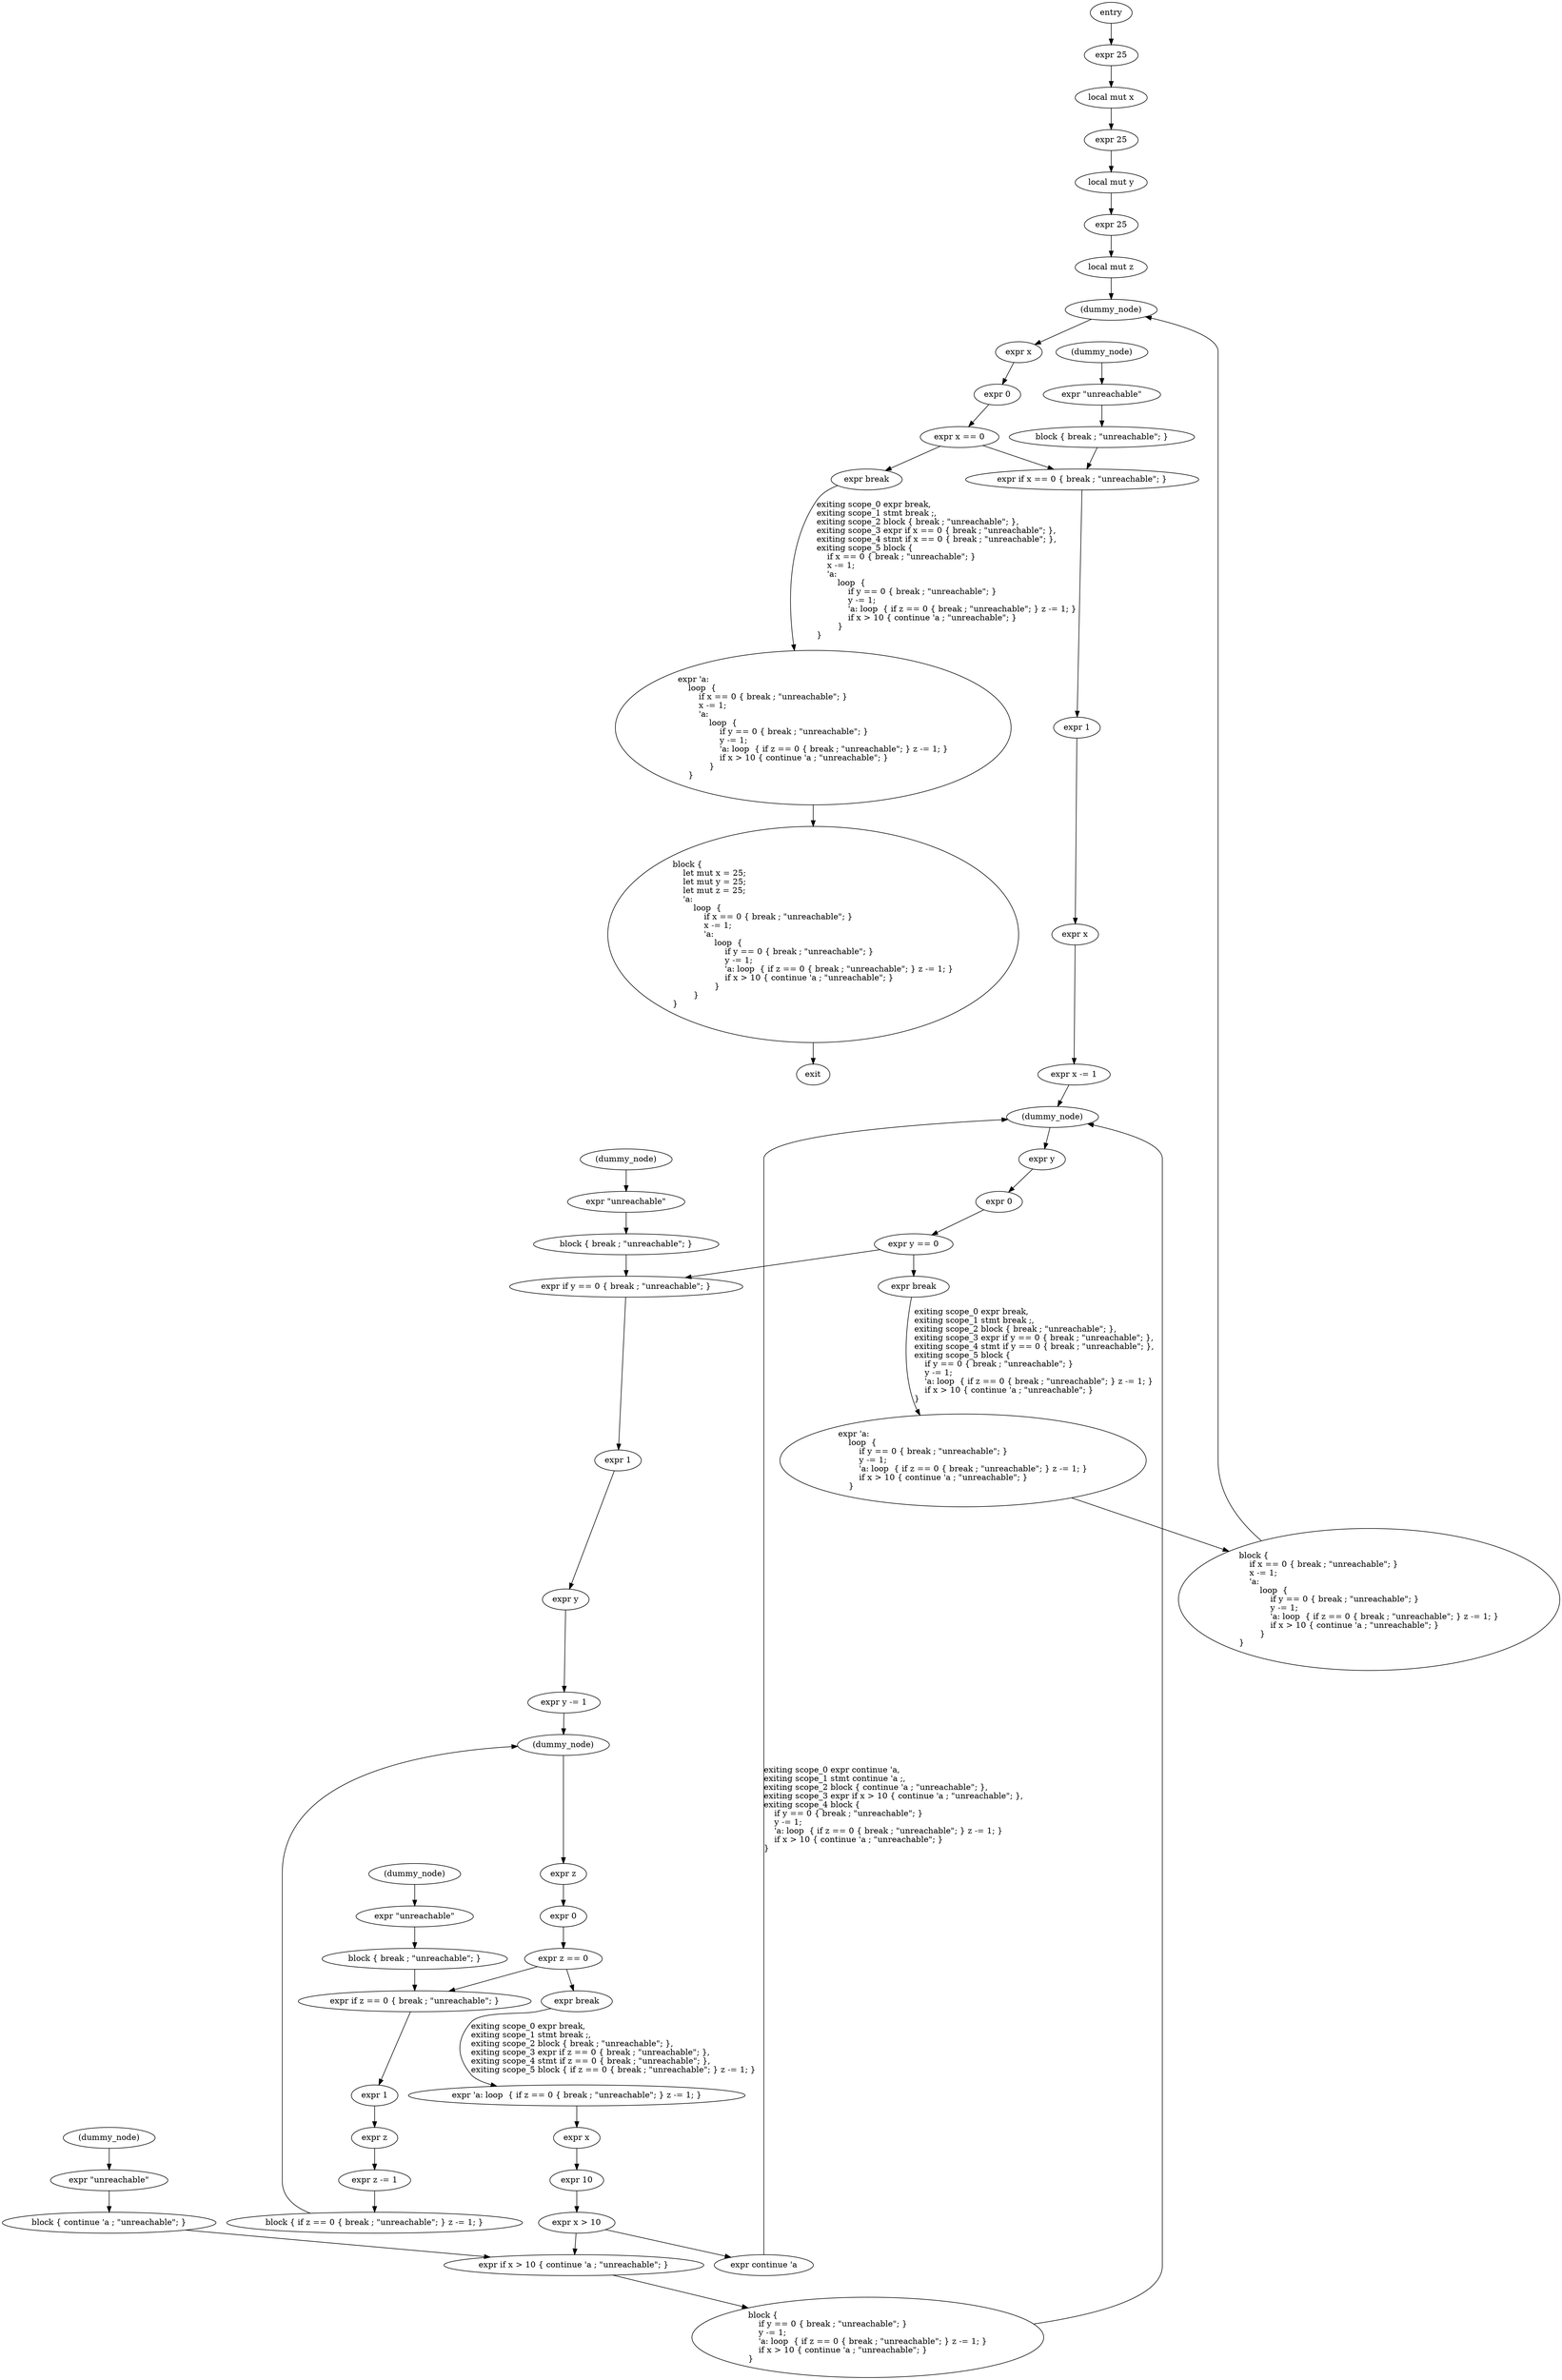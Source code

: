 digraph block {
    N0[label="entry"];
    N1[label="exit"];
    N2[label="expr 25"];
    N3[label="local mut x"];
    N4[label="expr 25"];
    N5[label="local mut y"];
    N6[label="expr 25"];
    N7[label="local mut z"];
    N8[label="(dummy_node)"];
    N9[label="expr \'a:\l    loop  {\l        if x == 0 { break ; \"unreachable\"; }\l        x -= 1;\l        \'a:\l            loop  {\l                if y == 0 { break ; \"unreachable\"; }\l                y -= 1;\l                \'a: loop  { if z == 0 { break ; \"unreachable\"; } z -= 1; }\l                if x > 10 { continue \'a ; \"unreachable\"; }\l            }\l    }\l"];
    N10[label="expr x"];
    N11[label="expr 0"];
    N12[label="expr x == 0"];
    N13[label="expr break"];
    N14[label="(dummy_node)"];
    N15[label="expr \"unreachable\""];
    N16[label="block { break ; \"unreachable\"; }"];
    N17[label="expr if x == 0 { break ; \"unreachable\"; }"];
    N18[label="expr 1"];
    N19[label="expr x"];
    N20[label="expr x -= 1"];
    N21[label="(dummy_node)"];
    N22[label="expr \'a:\l    loop  {\l        if y == 0 { break ; \"unreachable\"; }\l        y -= 1;\l        \'a: loop  { if z == 0 { break ; \"unreachable\"; } z -= 1; }\l        if x > 10 { continue \'a ; \"unreachable\"; }\l    }\l"];
    N23[label="expr y"];
    N24[label="expr 0"];
    N25[label="expr y == 0"];
    N26[label="expr break"];
    N27[label="(dummy_node)"];
    N28[label="expr \"unreachable\""];
    N29[label="block { break ; \"unreachable\"; }"];
    N30[label="expr if y == 0 { break ; \"unreachable\"; }"];
    N31[label="expr 1"];
    N32[label="expr y"];
    N33[label="expr y -= 1"];
    N34[label="(dummy_node)"];
    N35[label="expr \'a: loop  { if z == 0 { break ; \"unreachable\"; } z -= 1; }"];
    N36[label="expr z"];
    N37[label="expr 0"];
    N38[label="expr z == 0"];
    N39[label="expr break"];
    N40[label="(dummy_node)"];
    N41[label="expr \"unreachable\""];
    N42[label="block { break ; \"unreachable\"; }"];
    N43[label="expr if z == 0 { break ; \"unreachable\"; }"];
    N44[label="expr 1"];
    N45[label="expr z"];
    N46[label="expr z -= 1"];
    N47[label="block { if z == 0 { break ; \"unreachable\"; } z -= 1; }"];
    N48[label="expr x"];
    N49[label="expr 10"];
    N50[label="expr x > 10"];
    N51[label="expr continue \'a"];
    N52[label="(dummy_node)"];
    N53[label="expr \"unreachable\""];
    N54[label="block { continue \'a ; \"unreachable\"; }"];
    N55[label="expr if x > 10 { continue \'a ; \"unreachable\"; }"];
    N56[label="block {\l    if y == 0 { break ; \"unreachable\"; }\l    y -= 1;\l    \'a: loop  { if z == 0 { break ; \"unreachable\"; } z -= 1; }\l    if x > 10 { continue \'a ; \"unreachable\"; }\l}\l"];
    N57[label="block {\l    if x == 0 { break ; \"unreachable\"; }\l    x -= 1;\l    \'a:\l        loop  {\l            if y == 0 { break ; \"unreachable\"; }\l            y -= 1;\l            \'a: loop  { if z == 0 { break ; \"unreachable\"; } z -= 1; }\l            if x > 10 { continue \'a ; \"unreachable\"; }\l        }\l}\l"];
    N58[label="block {\l    let mut x = 25;\l    let mut y = 25;\l    let mut z = 25;\l    \'a:\l        loop  {\l            if x == 0 { break ; \"unreachable\"; }\l            x -= 1;\l            \'a:\l                loop  {\l                    if y == 0 { break ; \"unreachable\"; }\l                    y -= 1;\l                    \'a: loop  { if z == 0 { break ; \"unreachable\"; } z -= 1; }\l                    if x > 10 { continue \'a ; \"unreachable\"; }\l                }\l        }\l}\l"];
    N0 -> N2;
    N2 -> N3;
    N3 -> N4;
    N4 -> N5;
    N5 -> N6;
    N6 -> N7;
    N7 -> N8;
    N8 -> N10;
    N10 -> N11;
    N11 -> N12;
    N12 -> N13;
    N13 -> N9[label="exiting scope_0 expr break,\lexiting scope_1 stmt break ;,\lexiting scope_2 block { break ; \"unreachable\"; },\lexiting scope_3 expr if x == 0 { break ; \"unreachable\"; },\lexiting scope_4 stmt if x == 0 { break ; \"unreachable\"; },\lexiting scope_5 block {\l    if x == 0 { break ; \"unreachable\"; }\l    x -= 1;\l    \'a:\l        loop  {\l            if y == 0 { break ; \"unreachable\"; }\l            y -= 1;\l            \'a: loop  { if z == 0 { break ; \"unreachable\"; } z -= 1; }\l            if x > 10 { continue \'a ; \"unreachable\"; }\l        }\l}\l"];
    N14 -> N15;
    N15 -> N16;
    N12 -> N17;
    N16 -> N17;
    N17 -> N18;
    N18 -> N19;
    N19 -> N20;
    N20 -> N21;
    N21 -> N23;
    N23 -> N24;
    N24 -> N25;
    N25 -> N26;
    N26 -> N22[label="exiting scope_0 expr break,\lexiting scope_1 stmt break ;,\lexiting scope_2 block { break ; \"unreachable\"; },\lexiting scope_3 expr if y == 0 { break ; \"unreachable\"; },\lexiting scope_4 stmt if y == 0 { break ; \"unreachable\"; },\lexiting scope_5 block {\l    if y == 0 { break ; \"unreachable\"; }\l    y -= 1;\l    \'a: loop  { if z == 0 { break ; \"unreachable\"; } z -= 1; }\l    if x > 10 { continue \'a ; \"unreachable\"; }\l}\l"];
    N27 -> N28;
    N28 -> N29;
    N25 -> N30;
    N29 -> N30;
    N30 -> N31;
    N31 -> N32;
    N32 -> N33;
    N33 -> N34;
    N34 -> N36;
    N36 -> N37;
    N37 -> N38;
    N38 -> N39;
    N39 -> N35[label="exiting scope_0 expr break,\lexiting scope_1 stmt break ;,\lexiting scope_2 block { break ; \"unreachable\"; },\lexiting scope_3 expr if z == 0 { break ; \"unreachable\"; },\lexiting scope_4 stmt if z == 0 { break ; \"unreachable\"; },\lexiting scope_5 block { if z == 0 { break ; \"unreachable\"; } z -= 1; }"];
    N40 -> N41;
    N41 -> N42;
    N38 -> N43;
    N42 -> N43;
    N43 -> N44;
    N44 -> N45;
    N45 -> N46;
    N46 -> N47;
    N47 -> N34;
    N35 -> N48;
    N48 -> N49;
    N49 -> N50;
    N50 -> N51;
    N51 -> N21[label="exiting scope_0 expr continue \'a,\lexiting scope_1 stmt continue \'a ;,\lexiting scope_2 block { continue \'a ; \"unreachable\"; },\lexiting scope_3 expr if x > 10 { continue \'a ; \"unreachable\"; },\lexiting scope_4 block {\l    if y == 0 { break ; \"unreachable\"; }\l    y -= 1;\l    \'a: loop  { if z == 0 { break ; \"unreachable\"; } z -= 1; }\l    if x > 10 { continue \'a ; \"unreachable\"; }\l}\l"];
    N52 -> N53;
    N53 -> N54;
    N50 -> N55;
    N54 -> N55;
    N55 -> N56;
    N56 -> N21;
    N22 -> N57;
    N57 -> N8;
    N9 -> N58;
    N58 -> N1;
}
